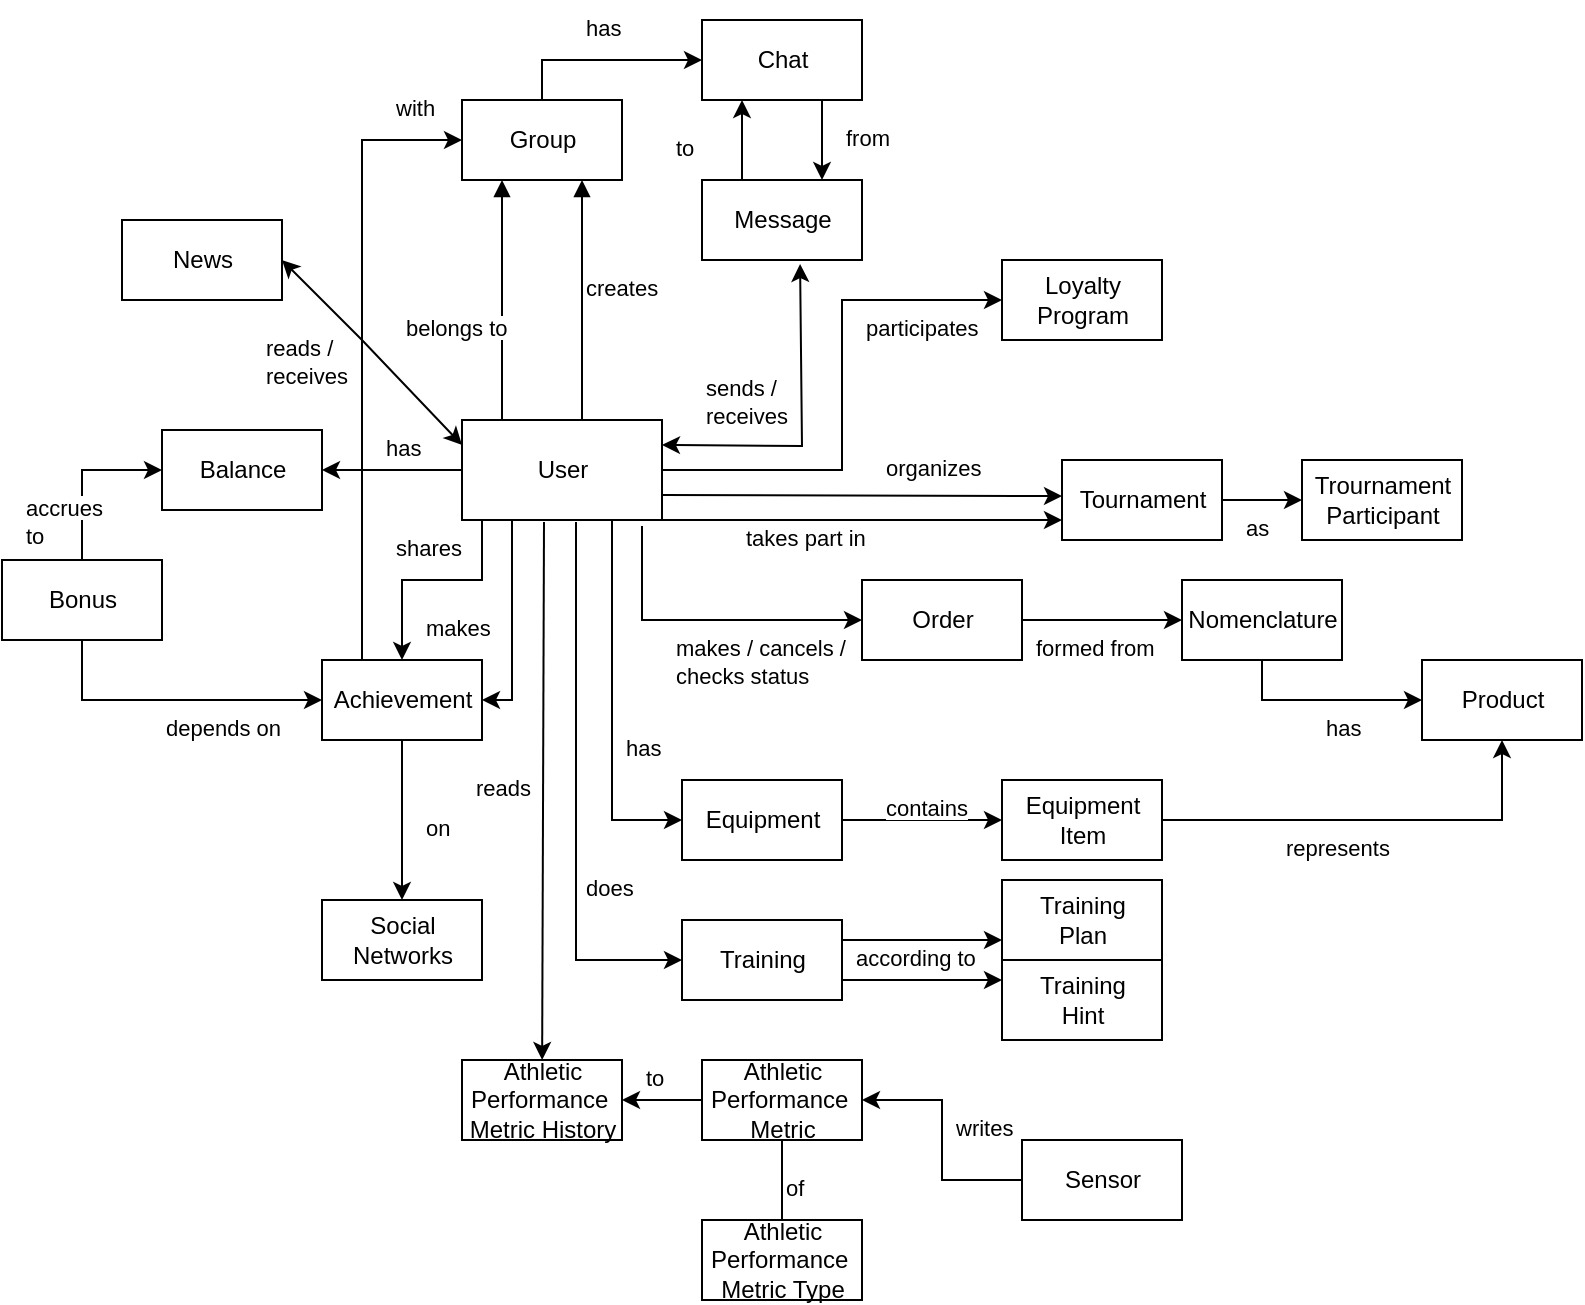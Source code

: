 <mxfile>
    <diagram id="-Afq3NjiMw3fcOSIW-k-" name="Page-1">
        <mxGraphModel dx="901" dy="639" grid="1" gridSize="10" guides="1" tooltips="1" connect="1" arrows="1" fold="1" page="1" pageScale="1" pageWidth="2339" pageHeight="3300" math="0" shadow="0">
            <root>
                <mxCell id="0"/>
                <mxCell id="1" parent="0"/>
                <mxCell id="2" value="User" style="html=1;" parent="1" vertex="1">
                    <mxGeometry x="300" y="380" width="100" height="50" as="geometry"/>
                </mxCell>
                <mxCell id="3" value="Product" style="html=1;" parent="1" vertex="1">
                    <mxGeometry x="780" y="500" width="80" height="40" as="geometry"/>
                </mxCell>
                <mxCell id="4" value="Order" style="html=1;" parent="1" vertex="1">
                    <mxGeometry x="500" y="460" width="80" height="40" as="geometry"/>
                </mxCell>
                <mxCell id="5" value="Group" style="html=1;" parent="1" vertex="1">
                    <mxGeometry x="300" y="220" width="80" height="40" as="geometry"/>
                </mxCell>
                <mxCell id="6" value="Message" style="html=1;" parent="1" vertex="1">
                    <mxGeometry x="420" y="260" width="80" height="40" as="geometry"/>
                </mxCell>
                <mxCell id="7" value="" style="html=1;verticalAlign=bottom;endArrow=block;entryX=0.25;entryY=1;entryDx=0;entryDy=0;" parent="1" target="5" edge="1">
                    <mxGeometry width="80" relative="1" as="geometry">
                        <mxPoint x="320" y="380" as="sourcePoint"/>
                        <mxPoint x="800" y="360" as="targetPoint"/>
                    </mxGeometry>
                </mxCell>
                <mxCell id="8" value="&lt;span style=&quot;color: rgb(0, 0, 0); font-family: Helvetica; font-size: 11px; font-style: normal; font-variant-ligatures: normal; font-variant-caps: normal; font-weight: 400; letter-spacing: normal; orphans: 2; text-align: center; text-indent: 0px; text-transform: none; widows: 2; word-spacing: 0px; -webkit-text-stroke-width: 0px; background-color: rgb(255, 255, 255); text-decoration-thickness: initial; text-decoration-style: initial; text-decoration-color: initial; float: none; display: inline !important;&quot;&gt;belongs to&lt;/span&gt;" style="text;whiteSpace=wrap;html=1;" parent="1" vertex="1">
                    <mxGeometry x="270" y="320" width="60" height="30" as="geometry"/>
                </mxCell>
                <mxCell id="9" value="&lt;span style=&quot;color: rgb(0, 0, 0); font-family: Helvetica; font-size: 11px; font-style: normal; font-variant-ligatures: normal; font-variant-caps: normal; font-weight: 400; letter-spacing: normal; orphans: 2; text-align: center; text-indent: 0px; text-transform: none; widows: 2; word-spacing: 0px; -webkit-text-stroke-width: 0px; background-color: rgb(255, 255, 255); text-decoration-thickness: initial; text-decoration-style: initial; text-decoration-color: initial; float: none; display: inline !important;&quot;&gt;creates&lt;/span&gt;" style="text;whiteSpace=wrap;html=1;" parent="1" vertex="1">
                    <mxGeometry x="360" y="300" width="50" height="30" as="geometry"/>
                </mxCell>
                <mxCell id="11" value="" style="html=1;verticalAlign=bottom;endArrow=block;exitX=0.25;exitY=0;exitDx=0;exitDy=0;entryX=0.25;entryY=1;entryDx=0;entryDy=0;" parent="1" edge="1">
                    <mxGeometry width="80" relative="1" as="geometry">
                        <mxPoint x="360" y="380" as="sourcePoint"/>
                        <mxPoint x="360" y="260" as="targetPoint"/>
                    </mxGeometry>
                </mxCell>
                <mxCell id="12" value="Chat" style="html=1;" parent="1" vertex="1">
                    <mxGeometry x="420" y="180" width="80" height="40" as="geometry"/>
                </mxCell>
                <mxCell id="13" value="" style="endArrow=classic;html=1;exitX=0.5;exitY=0;exitDx=0;exitDy=0;entryX=0;entryY=0.5;entryDx=0;entryDy=0;rounded=0;" parent="1" source="5" target="12" edge="1">
                    <mxGeometry width="50" height="50" relative="1" as="geometry">
                        <mxPoint x="730" y="390" as="sourcePoint"/>
                        <mxPoint x="780" y="340" as="targetPoint"/>
                        <Array as="points">
                            <mxPoint x="340" y="200"/>
                        </Array>
                    </mxGeometry>
                </mxCell>
                <mxCell id="15" value="&lt;span style=&quot;color: rgb(0, 0, 0); font-family: Helvetica; font-size: 11px; font-style: normal; font-variant-ligatures: normal; font-variant-caps: normal; font-weight: 400; letter-spacing: normal; orphans: 2; text-align: center; text-indent: 0px; text-transform: none; widows: 2; word-spacing: 0px; -webkit-text-stroke-width: 0px; background-color: rgb(255, 255, 255); text-decoration-thickness: initial; text-decoration-style: initial; text-decoration-color: initial; float: none; display: inline !important;&quot;&gt;has&lt;/span&gt;" style="text;whiteSpace=wrap;html=1;" parent="1" vertex="1">
                    <mxGeometry x="360" y="170" width="30" height="30" as="geometry"/>
                </mxCell>
                <mxCell id="18" value="&lt;span style=&quot;color: rgb(0, 0, 0); font-family: Helvetica; font-size: 11px; font-style: normal; font-variant-ligatures: normal; font-variant-caps: normal; font-weight: 400; letter-spacing: normal; orphans: 2; text-align: center; text-indent: 0px; text-transform: none; widows: 2; word-spacing: 0px; -webkit-text-stroke-width: 0px; background-color: rgb(255, 255, 255); text-decoration-thickness: initial; text-decoration-style: initial; text-decoration-color: initial; float: none; display: inline !important;&quot;&gt;sends /&lt;br&gt;receives&lt;br&gt;&lt;/span&gt;" style="text;whiteSpace=wrap;html=1;" parent="1" vertex="1">
                    <mxGeometry x="420" y="350" width="40" height="30" as="geometry"/>
                </mxCell>
                <mxCell id="20" value="" style="endArrow=classic;html=1;rounded=0;exitX=0.25;exitY=0;exitDx=0;exitDy=0;entryX=0.25;entryY=1;entryDx=0;entryDy=0;" parent="1" source="6" target="12" edge="1">
                    <mxGeometry width="50" height="50" relative="1" as="geometry">
                        <mxPoint x="730" y="390" as="sourcePoint"/>
                        <mxPoint x="780" y="340" as="targetPoint"/>
                    </mxGeometry>
                </mxCell>
                <mxCell id="21" value="" style="endArrow=classic;html=1;rounded=0;exitX=0.75;exitY=1;exitDx=0;exitDy=0;entryX=0.75;entryY=0;entryDx=0;entryDy=0;" parent="1" source="12" target="6" edge="1">
                    <mxGeometry width="50" height="50" relative="1" as="geometry">
                        <mxPoint x="450" y="270" as="sourcePoint"/>
                        <mxPoint x="450" y="230" as="targetPoint"/>
                    </mxGeometry>
                </mxCell>
                <mxCell id="22" value="&lt;span style=&quot;color: rgb(0, 0, 0); font-family: Helvetica; font-size: 11px; font-style: normal; font-variant-ligatures: normal; font-variant-caps: normal; font-weight: 400; letter-spacing: normal; orphans: 2; text-align: center; text-indent: 0px; text-transform: none; widows: 2; word-spacing: 0px; -webkit-text-stroke-width: 0px; background-color: rgb(255, 255, 255); text-decoration-thickness: initial; text-decoration-style: initial; text-decoration-color: initial; float: none; display: inline !important;&quot;&gt;to&lt;/span&gt;" style="text;whiteSpace=wrap;html=1;" parent="1" vertex="1">
                    <mxGeometry x="405" y="230" width="30" height="30" as="geometry"/>
                </mxCell>
                <mxCell id="25" value="&lt;span style=&quot;color: rgb(0, 0, 0); font-family: Helvetica; font-size: 11px; font-style: normal; font-variant-ligatures: normal; font-variant-caps: normal; font-weight: 400; letter-spacing: normal; orphans: 2; text-align: center; text-indent: 0px; text-transform: none; widows: 2; word-spacing: 0px; -webkit-text-stroke-width: 0px; background-color: rgb(255, 255, 255); text-decoration-thickness: initial; text-decoration-style: initial; text-decoration-color: initial; float: none; display: inline !important;&quot;&gt;from&lt;/span&gt;" style="text;whiteSpace=wrap;html=1;" parent="1" vertex="1">
                    <mxGeometry x="490" y="225" width="30" height="30" as="geometry"/>
                </mxCell>
                <mxCell id="26" value="Achievement" style="html=1;" parent="1" vertex="1">
                    <mxGeometry x="230" y="500" width="80" height="40" as="geometry"/>
                </mxCell>
                <mxCell id="29" value="&lt;span style=&quot;color: rgb(0, 0, 0); font-family: Helvetica; font-size: 11px; font-style: normal; font-variant-ligatures: normal; font-variant-caps: normal; font-weight: 400; letter-spacing: normal; orphans: 2; text-align: center; text-indent: 0px; text-transform: none; widows: 2; word-spacing: 0px; -webkit-text-stroke-width: 0px; background-color: rgb(255, 255, 255); text-decoration-thickness: initial; text-decoration-style: initial; text-decoration-color: initial; float: none; display: inline !important;&quot;&gt;makes&lt;/span&gt;" style="text;whiteSpace=wrap;html=1;" parent="1" vertex="1">
                    <mxGeometry x="280" y="470" width="40" height="30" as="geometry"/>
                </mxCell>
                <mxCell id="31" value="&lt;span style=&quot;color: rgb(0, 0, 0); font-family: Helvetica; font-size: 11px; font-style: normal; font-variant-ligatures: normal; font-variant-caps: normal; font-weight: 400; letter-spacing: normal; orphans: 2; text-align: center; text-indent: 0px; text-transform: none; widows: 2; word-spacing: 0px; -webkit-text-stroke-width: 0px; background-color: rgb(255, 255, 255); text-decoration-thickness: initial; text-decoration-style: initial; text-decoration-color: initial; float: none; display: inline !important;&quot;&gt;shares&lt;/span&gt;" style="text;whiteSpace=wrap;html=1;" parent="1" vertex="1">
                    <mxGeometry x="265" y="430" width="40" height="30" as="geometry"/>
                </mxCell>
                <mxCell id="32" value="Social&lt;br&gt;Networks" style="html=1;" parent="1" vertex="1">
                    <mxGeometry x="230" y="620" width="80" height="40" as="geometry"/>
                </mxCell>
                <mxCell id="33" value="" style="endArrow=classic;html=1;rounded=0;exitX=0.5;exitY=1;exitDx=0;exitDy=0;entryX=0.5;entryY=0;entryDx=0;entryDy=0;" parent="1" source="26" target="32" edge="1">
                    <mxGeometry width="50" height="50" relative="1" as="geometry">
                        <mxPoint x="730" y="500" as="sourcePoint"/>
                        <mxPoint x="780" y="450" as="targetPoint"/>
                    </mxGeometry>
                </mxCell>
                <mxCell id="34" value="&lt;span style=&quot;color: rgb(0, 0, 0); font-family: Helvetica; font-size: 11px; font-style: normal; font-variant-ligatures: normal; font-variant-caps: normal; font-weight: 400; letter-spacing: normal; orphans: 2; text-align: center; text-indent: 0px; text-transform: none; widows: 2; word-spacing: 0px; -webkit-text-stroke-width: 0px; background-color: rgb(255, 255, 255); text-decoration-thickness: initial; text-decoration-style: initial; text-decoration-color: initial; float: none; display: inline !important;&quot;&gt;on&lt;/span&gt;" style="text;whiteSpace=wrap;html=1;" parent="1" vertex="1">
                    <mxGeometry x="280" y="570" width="20" height="20" as="geometry"/>
                </mxCell>
                <mxCell id="38" value="" style="endArrow=classic;html=1;rounded=0;entryX=1;entryY=0.5;entryDx=0;entryDy=0;exitX=0.25;exitY=1;exitDx=0;exitDy=0;" parent="1" source="2" target="26" edge="1">
                    <mxGeometry width="50" height="50" relative="1" as="geometry">
                        <mxPoint x="340" y="420" as="sourcePoint"/>
                        <mxPoint x="770" y="450" as="targetPoint"/>
                        <Array as="points">
                            <mxPoint x="325" y="520"/>
                        </Array>
                    </mxGeometry>
                </mxCell>
                <mxCell id="40" value="" style="endArrow=classic;html=1;rounded=0;entryX=0.5;entryY=0;entryDx=0;entryDy=0;" parent="1" target="26" edge="1">
                    <mxGeometry width="50" height="50" relative="1" as="geometry">
                        <mxPoint x="310" y="430" as="sourcePoint"/>
                        <mxPoint x="770" y="450" as="targetPoint"/>
                        <Array as="points">
                            <mxPoint x="310" y="460"/>
                            <mxPoint x="270" y="460"/>
                        </Array>
                    </mxGeometry>
                </mxCell>
                <mxCell id="41" value="" style="endArrow=classic;html=1;rounded=0;exitX=0.25;exitY=0;exitDx=0;exitDy=0;entryX=0;entryY=0.5;entryDx=0;entryDy=0;" parent="1" source="26" target="5" edge="1">
                    <mxGeometry width="50" height="50" relative="1" as="geometry">
                        <mxPoint x="720" y="500" as="sourcePoint"/>
                        <mxPoint x="770" y="450" as="targetPoint"/>
                        <Array as="points">
                            <mxPoint x="250" y="240"/>
                        </Array>
                    </mxGeometry>
                </mxCell>
                <mxCell id="42" value="&lt;span style=&quot;color: rgb(0, 0, 0); font-family: Helvetica; font-size: 11px; font-style: normal; font-variant-ligatures: normal; font-variant-caps: normal; font-weight: 400; letter-spacing: normal; orphans: 2; text-align: center; text-indent: 0px; text-transform: none; widows: 2; word-spacing: 0px; -webkit-text-stroke-width: 0px; background-color: rgb(255, 255, 255); text-decoration-thickness: initial; text-decoration-style: initial; text-decoration-color: initial; float: none; display: inline !important;&quot;&gt;with&lt;/span&gt;" style="text;whiteSpace=wrap;html=1;" parent="1" vertex="1">
                    <mxGeometry x="265" y="210" width="30" height="20" as="geometry"/>
                </mxCell>
                <mxCell id="43" value="Training" style="html=1;" parent="1" vertex="1">
                    <mxGeometry x="410" y="630" width="80" height="40" as="geometry"/>
                </mxCell>
                <mxCell id="44" value="Training&lt;br&gt;Plan" style="html=1;" parent="1" vertex="1">
                    <mxGeometry x="570" y="610" width="80" height="40" as="geometry"/>
                </mxCell>
                <mxCell id="45" value="Athletic&lt;br&gt;Performance&amp;nbsp;&lt;br&gt;Metric" style="html=1;" parent="1" vertex="1">
                    <mxGeometry x="420" y="700" width="80" height="40" as="geometry"/>
                </mxCell>
                <mxCell id="46" value="Athletic&lt;br&gt;Performance&amp;nbsp;&lt;br&gt;Metric Type" style="html=1;" parent="1" vertex="1">
                    <mxGeometry x="420" y="780" width="80" height="40" as="geometry"/>
                </mxCell>
                <mxCell id="47" value="Athletic&lt;br&gt;Performance&amp;nbsp;&lt;br&gt;Metric History" style="html=1;" parent="1" vertex="1">
                    <mxGeometry x="300" y="700" width="80" height="40" as="geometry"/>
                </mxCell>
                <mxCell id="48" value="" style="endArrow=classic;html=1;rounded=0;exitX=0.57;exitY=1.02;exitDx=0;exitDy=0;entryX=0;entryY=0.5;entryDx=0;entryDy=0;exitPerimeter=0;" parent="1" source="2" target="43" edge="1">
                    <mxGeometry width="50" height="50" relative="1" as="geometry">
                        <mxPoint x="720" y="470" as="sourcePoint"/>
                        <mxPoint x="770" y="420" as="targetPoint"/>
                        <Array as="points">
                            <mxPoint x="357" y="650"/>
                        </Array>
                    </mxGeometry>
                </mxCell>
                <mxCell id="52" value="&lt;span style=&quot;color: rgb(0, 0, 0); font-family: Helvetica; font-size: 11px; font-style: normal; font-variant-ligatures: normal; font-variant-caps: normal; font-weight: 400; letter-spacing: normal; orphans: 2; text-align: center; text-indent: 0px; text-transform: none; widows: 2; word-spacing: 0px; -webkit-text-stroke-width: 0px; background-color: rgb(255, 255, 255); text-decoration-thickness: initial; text-decoration-style: initial; text-decoration-color: initial; float: none; display: inline !important;&quot;&gt;does&lt;/span&gt;" style="text;whiteSpace=wrap;html=1;" parent="1" vertex="1">
                    <mxGeometry x="360" y="600" width="30" height="30" as="geometry"/>
                </mxCell>
                <mxCell id="53" value="" style="endArrow=classic;html=1;rounded=0;exitX=1;exitY=0.25;exitDx=0;exitDy=0;" parent="1" source="43" edge="1">
                    <mxGeometry width="50" height="50" relative="1" as="geometry">
                        <mxPoint x="500" y="640" as="sourcePoint"/>
                        <mxPoint x="570" y="640" as="targetPoint"/>
                    </mxGeometry>
                </mxCell>
                <mxCell id="54" value="&lt;span style=&quot;color: rgb(0, 0, 0); font-family: Helvetica; font-size: 11px; font-style: normal; font-variant-ligatures: normal; font-variant-caps: normal; font-weight: 400; letter-spacing: normal; orphans: 2; text-align: center; text-indent: 0px; text-transform: none; widows: 2; word-spacing: 0px; -webkit-text-stroke-width: 0px; background-color: rgb(255, 255, 255); text-decoration-thickness: initial; text-decoration-style: initial; text-decoration-color: initial; float: none; display: inline !important;&quot;&gt;according to&lt;/span&gt;" style="text;whiteSpace=wrap;html=1;" parent="1" vertex="1">
                    <mxGeometry x="495" y="635" width="70" height="30" as="geometry"/>
                </mxCell>
                <mxCell id="55" value="Sensor" style="html=1;" parent="1" vertex="1">
                    <mxGeometry x="580" y="740" width="80" height="40" as="geometry"/>
                </mxCell>
                <mxCell id="57" value="" style="endArrow=classic;html=1;rounded=0;exitX=0.41;exitY=1.02;exitDx=0;exitDy=0;exitPerimeter=0;" parent="1" source="2" target="47" edge="1">
                    <mxGeometry width="50" height="50" relative="1" as="geometry">
                        <mxPoint x="720" y="470" as="sourcePoint"/>
                        <mxPoint x="770" y="420" as="targetPoint"/>
                    </mxGeometry>
                </mxCell>
                <mxCell id="58" value="&lt;span style=&quot;color: rgb(0, 0, 0); font-family: Helvetica; font-size: 11px; font-style: normal; font-variant-ligatures: normal; font-variant-caps: normal; font-weight: 400; letter-spacing: normal; orphans: 2; text-align: center; text-indent: 0px; text-transform: none; widows: 2; word-spacing: 0px; -webkit-text-stroke-width: 0px; background-color: rgb(255, 255, 255); text-decoration-thickness: initial; text-decoration-style: initial; text-decoration-color: initial; float: none; display: inline !important;&quot;&gt;reads&lt;/span&gt;" style="text;whiteSpace=wrap;html=1;" parent="1" vertex="1">
                    <mxGeometry x="305" y="550" width="40" height="30" as="geometry"/>
                </mxCell>
                <mxCell id="59" value="" style="endArrow=classic;html=1;rounded=0;exitX=0;exitY=0.5;exitDx=0;exitDy=0;entryX=1;entryY=0.5;entryDx=0;entryDy=0;" parent="1" source="55" target="45" edge="1">
                    <mxGeometry width="50" height="50" relative="1" as="geometry">
                        <mxPoint x="720" y="590" as="sourcePoint"/>
                        <mxPoint x="770" y="540" as="targetPoint"/>
                        <Array as="points">
                            <mxPoint x="540" y="760"/>
                            <mxPoint x="540" y="720"/>
                        </Array>
                    </mxGeometry>
                </mxCell>
                <mxCell id="60" value="&lt;span style=&quot;color: rgb(0, 0, 0); font-family: Helvetica; font-size: 11px; font-style: normal; font-variant-ligatures: normal; font-variant-caps: normal; font-weight: 400; letter-spacing: normal; orphans: 2; text-align: center; text-indent: 0px; text-transform: none; widows: 2; word-spacing: 0px; -webkit-text-stroke-width: 0px; background-color: rgb(255, 255, 255); text-decoration-thickness: initial; text-decoration-style: initial; text-decoration-color: initial; float: none; display: inline !important;&quot;&gt;writes&lt;/span&gt;" style="text;whiteSpace=wrap;html=1;" parent="1" vertex="1">
                    <mxGeometry x="545" y="720" width="40" height="30" as="geometry"/>
                </mxCell>
                <mxCell id="61" value="" style="endArrow=classic;html=1;rounded=0;exitX=0;exitY=0.5;exitDx=0;exitDy=0;entryX=1;entryY=0.5;entryDx=0;entryDy=0;" parent="1" source="45" target="47" edge="1">
                    <mxGeometry width="50" height="50" relative="1" as="geometry">
                        <mxPoint x="720" y="590" as="sourcePoint"/>
                        <mxPoint x="770" y="540" as="targetPoint"/>
                    </mxGeometry>
                </mxCell>
                <mxCell id="62" value="&lt;span style=&quot;color: rgb(0, 0, 0); font-family: Helvetica; font-size: 11px; font-style: normal; font-variant-ligatures: normal; font-variant-caps: normal; font-weight: 400; letter-spacing: normal; orphans: 2; text-align: center; text-indent: 0px; text-transform: none; widows: 2; word-spacing: 0px; -webkit-text-stroke-width: 0px; background-color: rgb(255, 255, 255); text-decoration-thickness: initial; text-decoration-style: initial; text-decoration-color: initial; float: none; display: inline !important;&quot;&gt;to&lt;/span&gt;" style="text;whiteSpace=wrap;html=1;" parent="1" vertex="1">
                    <mxGeometry x="390" y="695" width="20" height="20" as="geometry"/>
                </mxCell>
                <mxCell id="65" value="" style="endArrow=none;html=1;rounded=0;exitX=0.5;exitY=1;exitDx=0;exitDy=0;entryX=0.5;entryY=0;entryDx=0;entryDy=0;" parent="1" source="45" target="46" edge="1">
                    <mxGeometry width="50" height="50" relative="1" as="geometry">
                        <mxPoint x="720" y="590" as="sourcePoint"/>
                        <mxPoint x="770" y="540" as="targetPoint"/>
                    </mxGeometry>
                </mxCell>
                <mxCell id="66" value="&lt;span style=&quot;color: rgb(0, 0, 0); font-family: Helvetica; font-size: 11px; font-style: normal; font-variant-ligatures: normal; font-variant-caps: normal; font-weight: 400; letter-spacing: normal; orphans: 2; text-align: center; text-indent: 0px; text-transform: none; widows: 2; word-spacing: 0px; -webkit-text-stroke-width: 0px; background-color: rgb(255, 255, 255); text-decoration-thickness: initial; text-decoration-style: initial; text-decoration-color: initial; float: none; display: inline !important;&quot;&gt;of&lt;/span&gt;" style="text;whiteSpace=wrap;html=1;" parent="1" vertex="1">
                    <mxGeometry x="460" y="750" width="20" height="30" as="geometry"/>
                </mxCell>
                <mxCell id="68" value="Equipment" style="html=1;" parent="1" vertex="1">
                    <mxGeometry x="410" y="560" width="80" height="40" as="geometry"/>
                </mxCell>
                <mxCell id="69" value="" style="endArrow=classic;html=1;rounded=0;exitX=0.75;exitY=1;exitDx=0;exitDy=0;entryX=0;entryY=0.5;entryDx=0;entryDy=0;" parent="1" source="2" target="68" edge="1">
                    <mxGeometry width="50" height="50" relative="1" as="geometry">
                        <mxPoint x="720" y="470" as="sourcePoint"/>
                        <mxPoint x="770" y="420" as="targetPoint"/>
                        <Array as="points">
                            <mxPoint x="375" y="580"/>
                        </Array>
                    </mxGeometry>
                </mxCell>
                <mxCell id="70" value="&lt;span style=&quot;color: rgb(0, 0, 0); font-family: Helvetica; font-size: 11px; font-style: normal; font-variant-ligatures: normal; font-variant-caps: normal; font-weight: 400; letter-spacing: normal; orphans: 2; text-align: center; text-indent: 0px; text-transform: none; widows: 2; word-spacing: 0px; -webkit-text-stroke-width: 0px; background-color: rgb(255, 255, 255); text-decoration-thickness: initial; text-decoration-style: initial; text-decoration-color: initial; float: none; display: inline !important;&quot;&gt;has&lt;/span&gt;" style="text;whiteSpace=wrap;html=1;" parent="1" vertex="1">
                    <mxGeometry x="380" y="530" width="30" height="30" as="geometry"/>
                </mxCell>
                <mxCell id="71" value="Equipment&lt;br&gt;Item" style="html=1;" parent="1" vertex="1">
                    <mxGeometry x="570" y="560" width="80" height="40" as="geometry"/>
                </mxCell>
                <mxCell id="72" value="" style="endArrow=classic;html=1;rounded=0;exitX=1;exitY=0.5;exitDx=0;exitDy=0;entryX=0;entryY=0.5;entryDx=0;entryDy=0;" parent="1" source="68" target="71" edge="1">
                    <mxGeometry width="50" height="50" relative="1" as="geometry">
                        <mxPoint x="720" y="590" as="sourcePoint"/>
                        <mxPoint x="770" y="540" as="targetPoint"/>
                    </mxGeometry>
                </mxCell>
                <mxCell id="73" value="&lt;span style=&quot;color: rgb(0, 0, 0); font-family: Helvetica; font-size: 11px; font-style: normal; font-variant-ligatures: normal; font-variant-caps: normal; font-weight: 400; letter-spacing: normal; orphans: 2; text-align: center; text-indent: 0px; text-transform: none; widows: 2; word-spacing: 0px; -webkit-text-stroke-width: 0px; background-color: rgb(255, 255, 255); text-decoration-thickness: initial; text-decoration-style: initial; text-decoration-color: initial; float: none; display: inline !important;&quot;&gt;contains&lt;/span&gt;" style="text;whiteSpace=wrap;html=1;" parent="1" vertex="1">
                    <mxGeometry x="510" y="560" width="40" height="30" as="geometry"/>
                </mxCell>
                <mxCell id="75" value="" style="endArrow=classic;html=1;rounded=0;exitX=1;exitY=0.5;exitDx=0;exitDy=0;entryX=0.5;entryY=1;entryDx=0;entryDy=0;" parent="1" source="71" target="3" edge="1">
                    <mxGeometry width="50" height="50" relative="1" as="geometry">
                        <mxPoint x="720" y="590" as="sourcePoint"/>
                        <mxPoint x="770" y="540" as="targetPoint"/>
                        <Array as="points">
                            <mxPoint x="820" y="580"/>
                        </Array>
                    </mxGeometry>
                </mxCell>
                <mxCell id="76" value="&lt;span style=&quot;color: rgb(0, 0, 0); font-family: Helvetica; font-size: 11px; font-style: normal; font-variant-ligatures: normal; font-variant-caps: normal; font-weight: 400; letter-spacing: normal; orphans: 2; text-align: center; text-indent: 0px; text-transform: none; widows: 2; word-spacing: 0px; -webkit-text-stroke-width: 0px; background-color: rgb(255, 255, 255); text-decoration-thickness: initial; text-decoration-style: initial; text-decoration-color: initial; float: none; display: inline !important;&quot;&gt;represents&lt;/span&gt;" style="text;whiteSpace=wrap;html=1;" parent="1" vertex="1">
                    <mxGeometry x="710" y="580" width="40" height="30" as="geometry"/>
                </mxCell>
                <mxCell id="77" value="" style="endArrow=classic;html=1;rounded=0;exitX=0.9;exitY=1.06;exitDx=0;exitDy=0;exitPerimeter=0;entryX=0;entryY=0.5;entryDx=0;entryDy=0;" parent="1" source="2" target="4" edge="1">
                    <mxGeometry width="50" height="50" relative="1" as="geometry">
                        <mxPoint x="720" y="590" as="sourcePoint"/>
                        <mxPoint x="770" y="540" as="targetPoint"/>
                        <Array as="points">
                            <mxPoint x="390" y="480"/>
                        </Array>
                    </mxGeometry>
                </mxCell>
                <mxCell id="78" value="&lt;span style=&quot;color: rgb(0, 0, 0); font-family: Helvetica; font-size: 11px; font-style: normal; font-variant-ligatures: normal; font-variant-caps: normal; font-weight: 400; letter-spacing: normal; orphans: 2; text-align: center; text-indent: 0px; text-transform: none; widows: 2; word-spacing: 0px; -webkit-text-stroke-width: 0px; background-color: rgb(255, 255, 255); text-decoration-thickness: initial; text-decoration-style: initial; text-decoration-color: initial; float: none; display: inline !important;&quot;&gt;makes / cancels / checks status&amp;nbsp;&lt;/span&gt;" style="text;whiteSpace=wrap;html=1;" parent="1" vertex="1">
                    <mxGeometry x="405" y="480" width="90" height="30" as="geometry"/>
                </mxCell>
                <mxCell id="79" value="Nomenclature" style="html=1;" parent="1" vertex="1">
                    <mxGeometry x="660" y="460" width="80" height="40" as="geometry"/>
                </mxCell>
                <mxCell id="80" value="" style="endArrow=classic;html=1;rounded=0;exitX=1;exitY=0.5;exitDx=0;exitDy=0;entryX=0;entryY=0.5;entryDx=0;entryDy=0;" parent="1" source="4" target="79" edge="1">
                    <mxGeometry width="50" height="50" relative="1" as="geometry">
                        <mxPoint x="720" y="590" as="sourcePoint"/>
                        <mxPoint x="770" y="540" as="targetPoint"/>
                    </mxGeometry>
                </mxCell>
                <mxCell id="81" value="&lt;span style=&quot;color: rgb(0, 0, 0); font-family: Helvetica; font-size: 11px; font-style: normal; font-variant-ligatures: normal; font-variant-caps: normal; font-weight: 400; letter-spacing: normal; orphans: 2; text-align: center; text-indent: 0px; text-transform: none; widows: 2; word-spacing: 0px; -webkit-text-stroke-width: 0px; background-color: rgb(255, 255, 255); text-decoration-thickness: initial; text-decoration-style: initial; text-decoration-color: initial; float: none; display: inline !important;&quot;&gt;formed from&lt;/span&gt;" style="text;whiteSpace=wrap;html=1;" parent="1" vertex="1">
                    <mxGeometry x="585" y="480" width="70" height="30" as="geometry"/>
                </mxCell>
                <mxCell id="83" value="" style="endArrow=classic;html=1;rounded=0;exitX=0.5;exitY=1;exitDx=0;exitDy=0;entryX=0;entryY=0.5;entryDx=0;entryDy=0;" parent="1" source="79" target="3" edge="1">
                    <mxGeometry width="50" height="50" relative="1" as="geometry">
                        <mxPoint x="720" y="590" as="sourcePoint"/>
                        <mxPoint x="770" y="540" as="targetPoint"/>
                        <Array as="points">
                            <mxPoint x="700" y="520"/>
                        </Array>
                    </mxGeometry>
                </mxCell>
                <mxCell id="84" value="&lt;span style=&quot;color: rgb(0, 0, 0); font-family: Helvetica; font-size: 11px; font-style: normal; font-variant-ligatures: normal; font-variant-caps: normal; font-weight: 400; letter-spacing: normal; orphans: 2; text-align: center; text-indent: 0px; text-transform: none; widows: 2; word-spacing: 0px; -webkit-text-stroke-width: 0px; background-color: rgb(255, 255, 255); text-decoration-thickness: initial; text-decoration-style: initial; text-decoration-color: initial; float: none; display: inline !important;&quot;&gt;has&lt;/span&gt;" style="text;whiteSpace=wrap;html=1;" parent="1" vertex="1">
                    <mxGeometry x="730" y="520" width="30" height="30" as="geometry"/>
                </mxCell>
                <mxCell id="85" value="Training&lt;br&gt;Hint" style="html=1;" parent="1" vertex="1">
                    <mxGeometry x="570" y="650" width="80" height="40" as="geometry"/>
                </mxCell>
                <mxCell id="86" value="" style="endArrow=classic;html=1;rounded=0;exitX=1;exitY=0.75;exitDx=0;exitDy=0;entryX=0;entryY=0.25;entryDx=0;entryDy=0;" parent="1" source="43" target="85" edge="1">
                    <mxGeometry width="50" height="50" relative="1" as="geometry">
                        <mxPoint x="500" y="650" as="sourcePoint"/>
                        <mxPoint x="580" y="650" as="targetPoint"/>
                    </mxGeometry>
                </mxCell>
                <mxCell id="87" value="Bonus" style="html=1;" parent="1" vertex="1">
                    <mxGeometry x="70" y="450" width="80" height="40" as="geometry"/>
                </mxCell>
                <mxCell id="88" value="Balance" style="html=1;" parent="1" vertex="1">
                    <mxGeometry x="150" y="385" width="80" height="40" as="geometry"/>
                </mxCell>
                <mxCell id="90" value="&lt;span style=&quot;color: rgb(0, 0, 0); font-family: Helvetica; font-size: 11px; font-style: normal; font-variant-ligatures: normal; font-variant-caps: normal; font-weight: 400; letter-spacing: normal; orphans: 2; text-align: center; text-indent: 0px; text-transform: none; widows: 2; word-spacing: 0px; -webkit-text-stroke-width: 0px; background-color: rgb(255, 255, 255); text-decoration-thickness: initial; text-decoration-style: initial; text-decoration-color: initial; float: none; display: inline !important;&quot;&gt;has&lt;/span&gt;" style="text;whiteSpace=wrap;html=1;" parent="1" vertex="1">
                    <mxGeometry x="260" y="380" width="30" height="30" as="geometry"/>
                </mxCell>
                <mxCell id="91" value="" style="endArrow=classic;html=1;exitX=0.5;exitY=0;exitDx=0;exitDy=0;entryX=0;entryY=0.5;entryDx=0;entryDy=0;rounded=0;" parent="1" source="87" target="88" edge="1">
                    <mxGeometry width="50" height="50" relative="1" as="geometry">
                        <mxPoint x="530" y="540" as="sourcePoint"/>
                        <mxPoint x="580" y="490" as="targetPoint"/>
                        <Array as="points">
                            <mxPoint x="110" y="405"/>
                        </Array>
                    </mxGeometry>
                </mxCell>
                <mxCell id="95" value="" style="endArrow=classic;html=1;rounded=0;exitX=0;exitY=0.5;exitDx=0;exitDy=0;entryX=1;entryY=0.5;entryDx=0;entryDy=0;" parent="1" source="2" target="88" edge="1">
                    <mxGeometry width="50" height="50" relative="1" as="geometry">
                        <mxPoint x="530" y="540" as="sourcePoint"/>
                        <mxPoint x="580" y="490" as="targetPoint"/>
                    </mxGeometry>
                </mxCell>
                <mxCell id="96" value="&lt;span style=&quot;color: rgb(0, 0, 0); font-family: Helvetica; font-size: 11px; font-style: normal; font-variant-ligatures: normal; font-variant-caps: normal; font-weight: 400; letter-spacing: normal; orphans: 2; text-align: center; text-indent: 0px; text-transform: none; widows: 2; word-spacing: 0px; -webkit-text-stroke-width: 0px; background-color: rgb(255, 255, 255); text-decoration-thickness: initial; text-decoration-style: initial; text-decoration-color: initial; float: none; display: inline !important;&quot;&gt;accrues&lt;br&gt;to&lt;br&gt;&lt;/span&gt;" style="text;whiteSpace=wrap;html=1;" parent="1" vertex="1">
                    <mxGeometry x="80" y="410" width="30" height="30" as="geometry"/>
                </mxCell>
                <mxCell id="97" value="" style="endArrow=classic;html=1;rounded=0;exitX=0.5;exitY=1;exitDx=0;exitDy=0;entryX=0;entryY=0.5;entryDx=0;entryDy=0;" parent="1" source="87" target="26" edge="1">
                    <mxGeometry width="50" height="50" relative="1" as="geometry">
                        <mxPoint x="530" y="540" as="sourcePoint"/>
                        <mxPoint x="130" y="530" as="targetPoint"/>
                        <Array as="points">
                            <mxPoint x="110" y="520"/>
                        </Array>
                    </mxGeometry>
                </mxCell>
                <mxCell id="98" value="&lt;span style=&quot;color: rgb(0, 0, 0); font-family: Helvetica; font-size: 11px; font-style: normal; font-variant-ligatures: normal; font-variant-caps: normal; font-weight: 400; letter-spacing: normal; orphans: 2; text-align: center; text-indent: 0px; text-transform: none; widows: 2; word-spacing: 0px; -webkit-text-stroke-width: 0px; background-color: rgb(255, 255, 255); text-decoration-thickness: initial; text-decoration-style: initial; text-decoration-color: initial; float: none; display: inline !important;&quot;&gt;depends on&lt;br&gt;&lt;/span&gt;" style="text;whiteSpace=wrap;html=1;" parent="1" vertex="1">
                    <mxGeometry x="150" y="520" width="60" height="30" as="geometry"/>
                </mxCell>
                <mxCell id="99" value="Tournament" style="html=1;" parent="1" vertex="1">
                    <mxGeometry x="600" y="400" width="80" height="40" as="geometry"/>
                </mxCell>
                <mxCell id="100" value="" style="endArrow=classic;html=1;rounded=0;exitX=1;exitY=0.75;exitDx=0;exitDy=0;" parent="1" source="2" edge="1">
                    <mxGeometry width="50" height="50" relative="1" as="geometry">
                        <mxPoint x="400" y="418" as="sourcePoint"/>
                        <mxPoint x="600" y="418" as="targetPoint"/>
                    </mxGeometry>
                </mxCell>
                <mxCell id="101" value="" style="endArrow=classic;html=1;rounded=0;" parent="1" edge="1">
                    <mxGeometry width="50" height="50" relative="1" as="geometry">
                        <mxPoint x="400" y="430" as="sourcePoint"/>
                        <mxPoint x="600" y="430" as="targetPoint"/>
                    </mxGeometry>
                </mxCell>
                <mxCell id="102" value="&lt;span style=&quot;color: rgb(0, 0, 0); font-family: Helvetica; font-size: 11px; font-style: normal; font-variant-ligatures: normal; font-variant-caps: normal; font-weight: 400; letter-spacing: normal; orphans: 2; text-align: center; text-indent: 0px; text-transform: none; widows: 2; word-spacing: 0px; -webkit-text-stroke-width: 0px; background-color: rgb(255, 255, 255); text-decoration-thickness: initial; text-decoration-style: initial; text-decoration-color: initial; float: none; display: inline !important;&quot;&gt;organizes&lt;/span&gt;" style="text;whiteSpace=wrap;html=1;" parent="1" vertex="1">
                    <mxGeometry x="510" y="390" width="50" height="30" as="geometry"/>
                </mxCell>
                <mxCell id="103" value="&lt;div style=&quot;text-align: center;&quot;&gt;&lt;span style=&quot;font-size: 11px; background-color: rgb(255, 255, 255);&quot;&gt;takes part in&lt;/span&gt;&lt;/div&gt;" style="text;whiteSpace=wrap;html=1;" parent="1" vertex="1">
                    <mxGeometry x="440" y="425" width="70" height="30" as="geometry"/>
                </mxCell>
                <mxCell id="104" value="Loyalty&lt;br&gt;Program" style="html=1;" parent="1" vertex="1">
                    <mxGeometry x="570" y="300" width="80" height="40" as="geometry"/>
                </mxCell>
                <mxCell id="105" value="News" style="html=1;" parent="1" vertex="1">
                    <mxGeometry x="130" y="280" width="80" height="40" as="geometry"/>
                </mxCell>
                <mxCell id="106" value="" style="endArrow=classic;startArrow=classic;html=1;exitX=1;exitY=0.25;exitDx=0;exitDy=0;entryX=0.613;entryY=1.05;entryDx=0;entryDy=0;entryPerimeter=0;rounded=0;" parent="1" source="2" target="6" edge="1">
                    <mxGeometry width="50" height="50" relative="1" as="geometry">
                        <mxPoint x="530" y="420" as="sourcePoint"/>
                        <mxPoint x="580" y="370" as="targetPoint"/>
                        <Array as="points">
                            <mxPoint x="470" y="393"/>
                        </Array>
                    </mxGeometry>
                </mxCell>
                <mxCell id="108" value="&lt;span style=&quot;color: rgb(0, 0, 0); font-family: Helvetica; font-size: 11px; font-style: normal; font-variant-ligatures: normal; font-variant-caps: normal; font-weight: 400; letter-spacing: normal; orphans: 2; text-align: center; text-indent: 0px; text-transform: none; widows: 2; word-spacing: 0px; -webkit-text-stroke-width: 0px; background-color: rgb(255, 255, 255); text-decoration-thickness: initial; text-decoration-style: initial; text-decoration-color: initial; float: none; display: inline !important;&quot;&gt;reads /&lt;br&gt;receives&lt;br&gt;&lt;/span&gt;" style="text;whiteSpace=wrap;html=1;" parent="1" vertex="1">
                    <mxGeometry x="200" y="330" width="40" height="30" as="geometry"/>
                </mxCell>
                <mxCell id="109" value="" style="endArrow=classic;startArrow=classic;html=1;rounded=0;exitX=1;exitY=0.5;exitDx=0;exitDy=0;entryX=0;entryY=0.25;entryDx=0;entryDy=0;" parent="1" source="105" target="2" edge="1">
                    <mxGeometry width="50" height="50" relative="1" as="geometry">
                        <mxPoint x="530" y="540" as="sourcePoint"/>
                        <mxPoint x="580" y="490" as="targetPoint"/>
                        <Array as="points">
                            <mxPoint x="250" y="340"/>
                        </Array>
                    </mxGeometry>
                </mxCell>
                <mxCell id="112" value="" style="endArrow=classic;html=1;rounded=0;exitX=1;exitY=0.5;exitDx=0;exitDy=0;entryX=0;entryY=0.5;entryDx=0;entryDy=0;" parent="1" source="2" target="104" edge="1">
                    <mxGeometry width="50" height="50" relative="1" as="geometry">
                        <mxPoint x="530" y="530" as="sourcePoint"/>
                        <mxPoint x="580" y="480" as="targetPoint"/>
                        <Array as="points">
                            <mxPoint x="490" y="405"/>
                            <mxPoint x="490" y="320"/>
                        </Array>
                    </mxGeometry>
                </mxCell>
                <mxCell id="113" value="&lt;span style=&quot;color: rgb(0, 0, 0); font-family: Helvetica; font-size: 11px; font-style: normal; font-variant-ligatures: normal; font-variant-caps: normal; font-weight: 400; letter-spacing: normal; orphans: 2; text-align: center; text-indent: 0px; text-transform: none; widows: 2; word-spacing: 0px; -webkit-text-stroke-width: 0px; background-color: rgb(255, 255, 255); text-decoration-thickness: initial; text-decoration-style: initial; text-decoration-color: initial; float: none; display: inline !important;&quot;&gt;participates&lt;/span&gt;" style="text;whiteSpace=wrap;html=1;" parent="1" vertex="1">
                    <mxGeometry x="500" y="320" width="50" height="30" as="geometry"/>
                </mxCell>
                <mxCell id="114" value="Trournament&lt;br&gt;Participant" style="html=1;" parent="1" vertex="1">
                    <mxGeometry x="720" y="400" width="80" height="40" as="geometry"/>
                </mxCell>
                <mxCell id="115" value="" style="endArrow=classic;html=1;exitX=1;exitY=0.5;exitDx=0;exitDy=0;entryX=0;entryY=0.5;entryDx=0;entryDy=0;" parent="1" source="99" target="114" edge="1">
                    <mxGeometry width="50" height="50" relative="1" as="geometry">
                        <mxPoint x="550" y="560" as="sourcePoint"/>
                        <mxPoint x="600" y="510" as="targetPoint"/>
                    </mxGeometry>
                </mxCell>
                <mxCell id="116" value="&lt;span style=&quot;color: rgb(0, 0, 0); font-family: Helvetica; font-size: 11px; font-style: normal; font-variant-ligatures: normal; font-variant-caps: normal; font-weight: 400; letter-spacing: normal; orphans: 2; text-align: center; text-indent: 0px; text-transform: none; widows: 2; word-spacing: 0px; -webkit-text-stroke-width: 0px; background-color: rgb(255, 255, 255); text-decoration-thickness: initial; text-decoration-style: initial; text-decoration-color: initial; float: none; display: inline !important;&quot;&gt;as&lt;/span&gt;" style="text;whiteSpace=wrap;html=1;" parent="1" vertex="1">
                    <mxGeometry x="690" y="420" width="30" height="30" as="geometry"/>
                </mxCell>
            </root>
        </mxGraphModel>
    </diagram>
</mxfile>